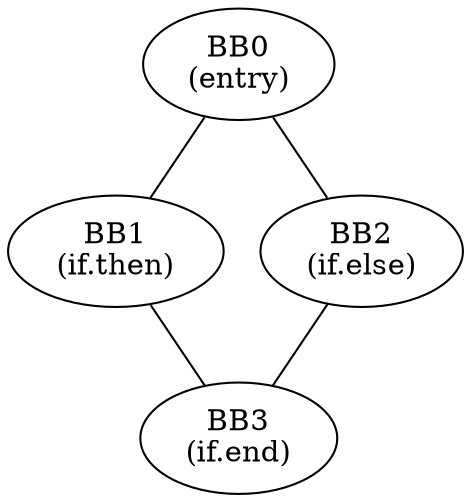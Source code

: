 strict graph "" {
	node [label="\N"];
	"if.end"	[id=3,
		label="BB3
(if.end)"];
	entry	[id=0,
		label="BB0
(entry)"];
	"if.then"	[id=1,
		label="BB1
(if.then)"];
	entry -- "if.then";
	"if.else"	[id=2,
		label="BB2
(if.else)"];
	entry -- "if.else";
	"if.then" -- "if.end";
	"if.else" -- "if.end";
}
